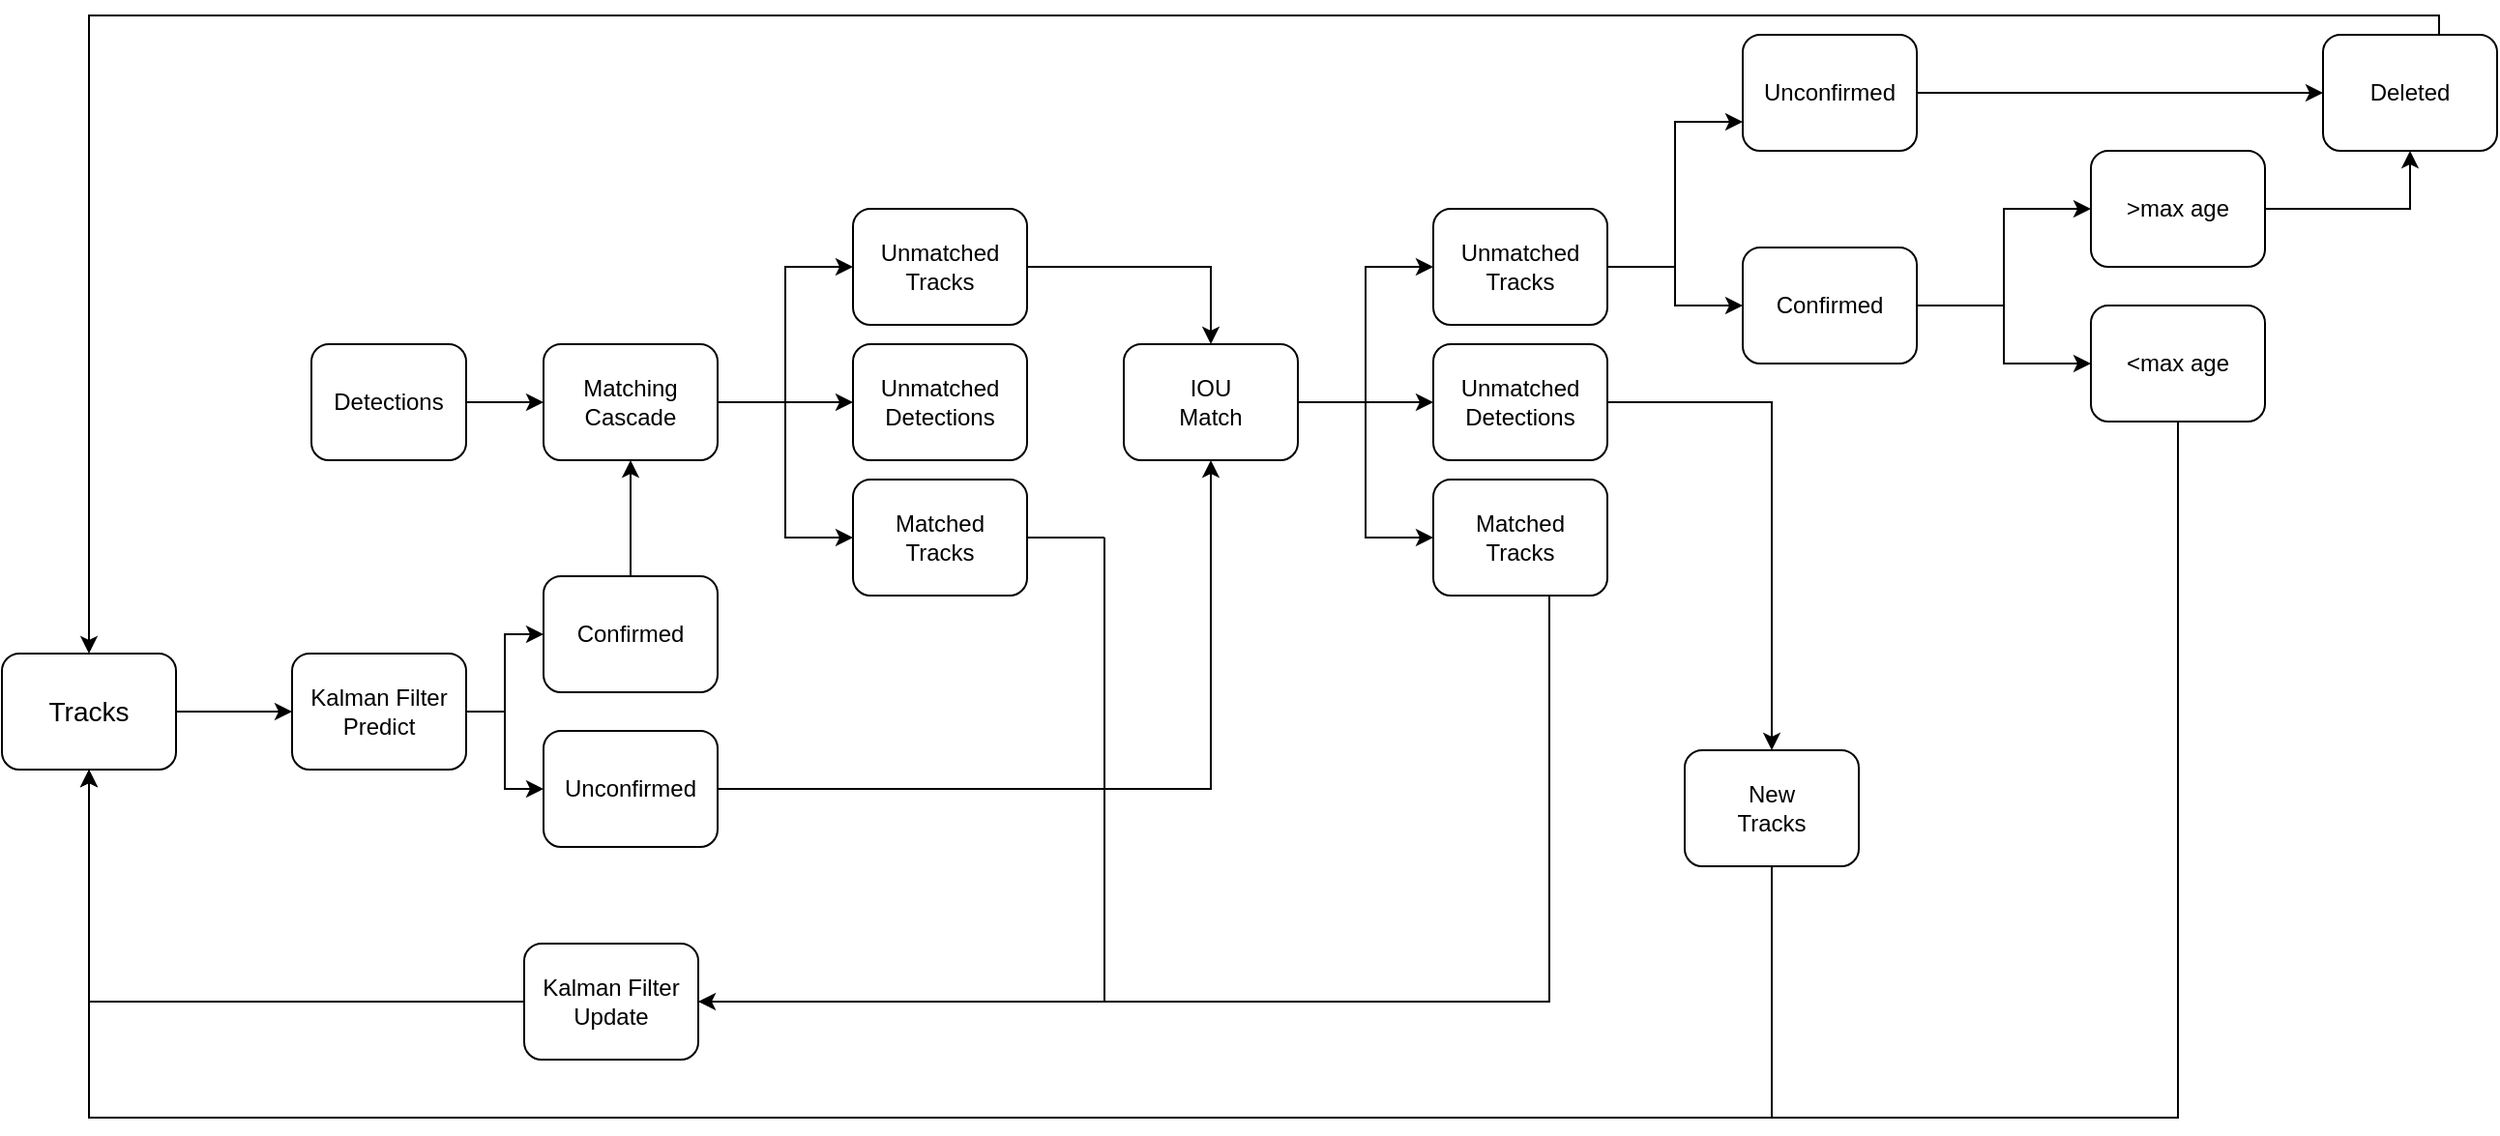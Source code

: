 <mxfile version="24.7.10">
  <diagram name="第 1 页" id="BfuhpY1atfN11ypJLnyV">
    <mxGraphModel dx="1893" dy="1900" grid="1" gridSize="10" guides="1" tooltips="1" connect="1" arrows="1" fold="1" page="1" pageScale="1" pageWidth="827" pageHeight="1169" math="0" shadow="0">
      <root>
        <mxCell id="0" />
        <mxCell id="1" parent="0" />
        <mxCell id="tf5tOp5ZgWKr3oPoaceN-20" style="edgeStyle=orthogonalEdgeStyle;rounded=0;orthogonalLoop=1;jettySize=auto;html=1;entryX=0;entryY=0.5;entryDx=0;entryDy=0;" edge="1" parent="1" source="tf5tOp5ZgWKr3oPoaceN-1" target="tf5tOp5ZgWKr3oPoaceN-2">
          <mxGeometry relative="1" as="geometry" />
        </mxCell>
        <mxCell id="tf5tOp5ZgWKr3oPoaceN-1" value="&lt;font style=&quot;font-size: 14px;&quot;&gt;Tracks&lt;/font&gt;" style="rounded=1;whiteSpace=wrap;html=1;" vertex="1" parent="1">
          <mxGeometry x="-10" y="290" width="90" height="60" as="geometry" />
        </mxCell>
        <mxCell id="tf5tOp5ZgWKr3oPoaceN-21" style="edgeStyle=orthogonalEdgeStyle;rounded=0;orthogonalLoop=1;jettySize=auto;html=1;entryX=0;entryY=0.5;entryDx=0;entryDy=0;" edge="1" parent="1" source="tf5tOp5ZgWKr3oPoaceN-2" target="tf5tOp5ZgWKr3oPoaceN-3">
          <mxGeometry relative="1" as="geometry" />
        </mxCell>
        <mxCell id="tf5tOp5ZgWKr3oPoaceN-22" style="edgeStyle=orthogonalEdgeStyle;rounded=0;orthogonalLoop=1;jettySize=auto;html=1;entryX=0;entryY=0.5;entryDx=0;entryDy=0;" edge="1" parent="1" source="tf5tOp5ZgWKr3oPoaceN-2" target="tf5tOp5ZgWKr3oPoaceN-4">
          <mxGeometry relative="1" as="geometry" />
        </mxCell>
        <mxCell id="tf5tOp5ZgWKr3oPoaceN-2" value="&lt;div align=&quot;center&quot;&gt;Kalman Filter &lt;br&gt;Predict&lt;/div&gt;" style="rounded=1;whiteSpace=wrap;html=1;align=center;" vertex="1" parent="1">
          <mxGeometry x="140" y="290" width="90" height="60" as="geometry" />
        </mxCell>
        <mxCell id="tf5tOp5ZgWKr3oPoaceN-59" style="edgeStyle=orthogonalEdgeStyle;rounded=0;orthogonalLoop=1;jettySize=auto;html=1;entryX=0.5;entryY=1;entryDx=0;entryDy=0;" edge="1" parent="1" source="tf5tOp5ZgWKr3oPoaceN-3" target="tf5tOp5ZgWKr3oPoaceN-6">
          <mxGeometry relative="1" as="geometry" />
        </mxCell>
        <mxCell id="tf5tOp5ZgWKr3oPoaceN-3" value="Confirmed" style="rounded=1;whiteSpace=wrap;html=1;align=center;" vertex="1" parent="1">
          <mxGeometry x="270" y="250" width="90" height="60" as="geometry" />
        </mxCell>
        <mxCell id="tf5tOp5ZgWKr3oPoaceN-48" style="edgeStyle=orthogonalEdgeStyle;rounded=0;orthogonalLoop=1;jettySize=auto;html=1;" edge="1" parent="1" source="tf5tOp5ZgWKr3oPoaceN-4" target="tf5tOp5ZgWKr3oPoaceN-10">
          <mxGeometry relative="1" as="geometry" />
        </mxCell>
        <mxCell id="tf5tOp5ZgWKr3oPoaceN-4" value="Unconfirmed" style="rounded=1;whiteSpace=wrap;html=1;align=center;" vertex="1" parent="1">
          <mxGeometry x="270" y="330" width="90" height="60" as="geometry" />
        </mxCell>
        <mxCell id="tf5tOp5ZgWKr3oPoaceN-31" style="edgeStyle=orthogonalEdgeStyle;rounded=0;orthogonalLoop=1;jettySize=auto;html=1;entryX=0;entryY=0.5;entryDx=0;entryDy=0;" edge="1" parent="1" source="tf5tOp5ZgWKr3oPoaceN-5" target="tf5tOp5ZgWKr3oPoaceN-6">
          <mxGeometry relative="1" as="geometry" />
        </mxCell>
        <mxCell id="tf5tOp5ZgWKr3oPoaceN-5" value="Detections" style="rounded=1;whiteSpace=wrap;html=1;align=center;" vertex="1" parent="1">
          <mxGeometry x="150" y="130" width="80" height="60" as="geometry" />
        </mxCell>
        <mxCell id="tf5tOp5ZgWKr3oPoaceN-28" style="edgeStyle=orthogonalEdgeStyle;rounded=0;orthogonalLoop=1;jettySize=auto;html=1;entryX=0;entryY=0.5;entryDx=0;entryDy=0;" edge="1" parent="1" source="tf5tOp5ZgWKr3oPoaceN-6" target="tf5tOp5ZgWKr3oPoaceN-8">
          <mxGeometry relative="1" as="geometry" />
        </mxCell>
        <mxCell id="tf5tOp5ZgWKr3oPoaceN-29" style="edgeStyle=orthogonalEdgeStyle;rounded=0;orthogonalLoop=1;jettySize=auto;html=1;entryX=0;entryY=0.5;entryDx=0;entryDy=0;" edge="1" parent="1" source="tf5tOp5ZgWKr3oPoaceN-6" target="tf5tOp5ZgWKr3oPoaceN-9">
          <mxGeometry relative="1" as="geometry" />
        </mxCell>
        <mxCell id="tf5tOp5ZgWKr3oPoaceN-30" style="edgeStyle=orthogonalEdgeStyle;rounded=0;orthogonalLoop=1;jettySize=auto;html=1;entryX=0;entryY=0.5;entryDx=0;entryDy=0;" edge="1" parent="1" source="tf5tOp5ZgWKr3oPoaceN-6" target="tf5tOp5ZgWKr3oPoaceN-7">
          <mxGeometry relative="1" as="geometry" />
        </mxCell>
        <mxCell id="tf5tOp5ZgWKr3oPoaceN-6" value="Matching&lt;br&gt;Cascade" style="rounded=1;whiteSpace=wrap;html=1;align=center;" vertex="1" parent="1">
          <mxGeometry x="270" y="130" width="90" height="60" as="geometry" />
        </mxCell>
        <mxCell id="tf5tOp5ZgWKr3oPoaceN-32" style="edgeStyle=orthogonalEdgeStyle;rounded=0;orthogonalLoop=1;jettySize=auto;html=1;entryX=0.5;entryY=0;entryDx=0;entryDy=0;" edge="1" parent="1" source="tf5tOp5ZgWKr3oPoaceN-7" target="tf5tOp5ZgWKr3oPoaceN-10">
          <mxGeometry relative="1" as="geometry" />
        </mxCell>
        <mxCell id="tf5tOp5ZgWKr3oPoaceN-7" value="&lt;div&gt;Unmatched&lt;/div&gt;&lt;div&gt;Tracks&lt;br&gt;&lt;/div&gt;" style="rounded=1;whiteSpace=wrap;html=1;align=center;" vertex="1" parent="1">
          <mxGeometry x="430" y="60" width="90" height="60" as="geometry" />
        </mxCell>
        <mxCell id="tf5tOp5ZgWKr3oPoaceN-8" value="&lt;div&gt;Unmatched&lt;/div&gt;&lt;div&gt;Detections&lt;br&gt;&lt;/div&gt;" style="rounded=1;whiteSpace=wrap;html=1;align=center;" vertex="1" parent="1">
          <mxGeometry x="430" y="130" width="90" height="60" as="geometry" />
        </mxCell>
        <mxCell id="tf5tOp5ZgWKr3oPoaceN-9" value="Matched&lt;br&gt;Tracks" style="rounded=1;whiteSpace=wrap;html=1;align=center;" vertex="1" parent="1">
          <mxGeometry x="430" y="200" width="90" height="60" as="geometry" />
        </mxCell>
        <mxCell id="tf5tOp5ZgWKr3oPoaceN-33" style="edgeStyle=orthogonalEdgeStyle;rounded=0;orthogonalLoop=1;jettySize=auto;html=1;entryX=0;entryY=0.5;entryDx=0;entryDy=0;" edge="1" parent="1" source="tf5tOp5ZgWKr3oPoaceN-10" target="tf5tOp5ZgWKr3oPoaceN-14">
          <mxGeometry relative="1" as="geometry" />
        </mxCell>
        <mxCell id="tf5tOp5ZgWKr3oPoaceN-34" style="edgeStyle=orthogonalEdgeStyle;rounded=0;orthogonalLoop=1;jettySize=auto;html=1;entryX=0;entryY=0.5;entryDx=0;entryDy=0;" edge="1" parent="1" source="tf5tOp5ZgWKr3oPoaceN-10" target="tf5tOp5ZgWKr3oPoaceN-13">
          <mxGeometry relative="1" as="geometry" />
        </mxCell>
        <mxCell id="tf5tOp5ZgWKr3oPoaceN-35" style="edgeStyle=orthogonalEdgeStyle;rounded=0;orthogonalLoop=1;jettySize=auto;html=1;entryX=0;entryY=0.5;entryDx=0;entryDy=0;" edge="1" parent="1" source="tf5tOp5ZgWKr3oPoaceN-10" target="tf5tOp5ZgWKr3oPoaceN-11">
          <mxGeometry relative="1" as="geometry" />
        </mxCell>
        <mxCell id="tf5tOp5ZgWKr3oPoaceN-10" value="IOU&lt;br&gt;Match" style="rounded=1;whiteSpace=wrap;html=1;align=center;" vertex="1" parent="1">
          <mxGeometry x="570" y="130" width="90" height="60" as="geometry" />
        </mxCell>
        <mxCell id="tf5tOp5ZgWKr3oPoaceN-46" style="edgeStyle=orthogonalEdgeStyle;rounded=0;orthogonalLoop=1;jettySize=auto;html=1;entryX=1;entryY=0.5;entryDx=0;entryDy=0;" edge="1" parent="1" source="tf5tOp5ZgWKr3oPoaceN-11" target="tf5tOp5ZgWKr3oPoaceN-12">
          <mxGeometry relative="1" as="geometry">
            <Array as="points">
              <mxPoint x="790" y="470" />
            </Array>
          </mxGeometry>
        </mxCell>
        <mxCell id="tf5tOp5ZgWKr3oPoaceN-11" value="Matched&lt;br&gt;Tracks" style="rounded=1;whiteSpace=wrap;html=1;align=center;" vertex="1" parent="1">
          <mxGeometry x="730" y="200" width="90" height="60" as="geometry" />
        </mxCell>
        <mxCell id="tf5tOp5ZgWKr3oPoaceN-47" style="edgeStyle=orthogonalEdgeStyle;rounded=0;orthogonalLoop=1;jettySize=auto;html=1;entryX=0.5;entryY=1;entryDx=0;entryDy=0;" edge="1" parent="1" source="tf5tOp5ZgWKr3oPoaceN-12" target="tf5tOp5ZgWKr3oPoaceN-1">
          <mxGeometry relative="1" as="geometry" />
        </mxCell>
        <mxCell id="tf5tOp5ZgWKr3oPoaceN-12" value="&lt;div&gt;Kalman Filter&lt;/div&gt;&lt;div&gt;Update&lt;br&gt;&lt;/div&gt;" style="rounded=1;whiteSpace=wrap;html=1;align=center;" vertex="1" parent="1">
          <mxGeometry x="260" y="440" width="90" height="60" as="geometry" />
        </mxCell>
        <mxCell id="tf5tOp5ZgWKr3oPoaceN-45" style="edgeStyle=orthogonalEdgeStyle;rounded=0;orthogonalLoop=1;jettySize=auto;html=1;" edge="1" parent="1" source="tf5tOp5ZgWKr3oPoaceN-13" target="tf5tOp5ZgWKr3oPoaceN-19">
          <mxGeometry relative="1" as="geometry" />
        </mxCell>
        <mxCell id="tf5tOp5ZgWKr3oPoaceN-13" value="&lt;div&gt;Unmatched&lt;/div&gt;&lt;div&gt;Detections&lt;br&gt;&lt;/div&gt;" style="rounded=1;whiteSpace=wrap;html=1;align=center;" vertex="1" parent="1">
          <mxGeometry x="730" y="130" width="90" height="60" as="geometry" />
        </mxCell>
        <mxCell id="tf5tOp5ZgWKr3oPoaceN-36" style="edgeStyle=orthogonalEdgeStyle;rounded=0;orthogonalLoop=1;jettySize=auto;html=1;entryX=0;entryY=0.75;entryDx=0;entryDy=0;" edge="1" parent="1" source="tf5tOp5ZgWKr3oPoaceN-14" target="tf5tOp5ZgWKr3oPoaceN-16">
          <mxGeometry relative="1" as="geometry" />
        </mxCell>
        <mxCell id="tf5tOp5ZgWKr3oPoaceN-37" style="edgeStyle=orthogonalEdgeStyle;rounded=0;orthogonalLoop=1;jettySize=auto;html=1;entryX=0;entryY=0.5;entryDx=0;entryDy=0;" edge="1" parent="1" source="tf5tOp5ZgWKr3oPoaceN-14" target="tf5tOp5ZgWKr3oPoaceN-15">
          <mxGeometry relative="1" as="geometry" />
        </mxCell>
        <mxCell id="tf5tOp5ZgWKr3oPoaceN-14" value="&lt;div&gt;Unmatched&lt;/div&gt;&lt;div&gt;Tracks&lt;br&gt;&lt;/div&gt;" style="rounded=1;whiteSpace=wrap;html=1;align=center;" vertex="1" parent="1">
          <mxGeometry x="730" y="60" width="90" height="60" as="geometry" />
        </mxCell>
        <mxCell id="tf5tOp5ZgWKr3oPoaceN-38" style="edgeStyle=orthogonalEdgeStyle;rounded=0;orthogonalLoop=1;jettySize=auto;html=1;entryX=0;entryY=0.5;entryDx=0;entryDy=0;" edge="1" parent="1" source="tf5tOp5ZgWKr3oPoaceN-15" target="tf5tOp5ZgWKr3oPoaceN-17">
          <mxGeometry relative="1" as="geometry" />
        </mxCell>
        <mxCell id="tf5tOp5ZgWKr3oPoaceN-39" style="edgeStyle=orthogonalEdgeStyle;rounded=0;orthogonalLoop=1;jettySize=auto;html=1;" edge="1" parent="1" source="tf5tOp5ZgWKr3oPoaceN-15" target="tf5tOp5ZgWKr3oPoaceN-18">
          <mxGeometry relative="1" as="geometry" />
        </mxCell>
        <mxCell id="tf5tOp5ZgWKr3oPoaceN-15" value="Confirmed" style="rounded=1;whiteSpace=wrap;html=1;align=center;" vertex="1" parent="1">
          <mxGeometry x="890" y="80" width="90" height="60" as="geometry" />
        </mxCell>
        <mxCell id="tf5tOp5ZgWKr3oPoaceN-42" style="edgeStyle=orthogonalEdgeStyle;rounded=0;orthogonalLoop=1;jettySize=auto;html=1;entryX=0;entryY=0.5;entryDx=0;entryDy=0;" edge="1" parent="1" source="tf5tOp5ZgWKr3oPoaceN-16" target="tf5tOp5ZgWKr3oPoaceN-40">
          <mxGeometry relative="1" as="geometry" />
        </mxCell>
        <mxCell id="tf5tOp5ZgWKr3oPoaceN-16" value="Unconfirmed" style="rounded=1;whiteSpace=wrap;html=1;align=center;" vertex="1" parent="1">
          <mxGeometry x="890" y="-30" width="90" height="60" as="geometry" />
        </mxCell>
        <mxCell id="tf5tOp5ZgWKr3oPoaceN-44" style="edgeStyle=orthogonalEdgeStyle;rounded=0;orthogonalLoop=1;jettySize=auto;html=1;entryX=0.5;entryY=1;entryDx=0;entryDy=0;" edge="1" parent="1" source="tf5tOp5ZgWKr3oPoaceN-17" target="tf5tOp5ZgWKr3oPoaceN-40">
          <mxGeometry relative="1" as="geometry" />
        </mxCell>
        <mxCell id="tf5tOp5ZgWKr3oPoaceN-17" value="&amp;gt;max age" style="rounded=1;whiteSpace=wrap;html=1;align=center;" vertex="1" parent="1">
          <mxGeometry x="1070" y="30" width="90" height="60" as="geometry" />
        </mxCell>
        <mxCell id="tf5tOp5ZgWKr3oPoaceN-54" style="edgeStyle=orthogonalEdgeStyle;rounded=0;orthogonalLoop=1;jettySize=auto;html=1;" edge="1" parent="1" source="tf5tOp5ZgWKr3oPoaceN-18" target="tf5tOp5ZgWKr3oPoaceN-1">
          <mxGeometry relative="1" as="geometry">
            <Array as="points">
              <mxPoint x="1115" y="530" />
              <mxPoint x="35" y="530" />
            </Array>
          </mxGeometry>
        </mxCell>
        <mxCell id="tf5tOp5ZgWKr3oPoaceN-18" value="&amp;lt;max age" style="rounded=1;whiteSpace=wrap;html=1;align=center;" vertex="1" parent="1">
          <mxGeometry x="1070" y="110" width="90" height="60" as="geometry" />
        </mxCell>
        <mxCell id="tf5tOp5ZgWKr3oPoaceN-19" value="New &lt;br&gt;Tracks" style="rounded=1;whiteSpace=wrap;html=1;align=center;" vertex="1" parent="1">
          <mxGeometry x="860" y="340" width="90" height="60" as="geometry" />
        </mxCell>
        <mxCell id="tf5tOp5ZgWKr3oPoaceN-60" style="edgeStyle=orthogonalEdgeStyle;rounded=0;orthogonalLoop=1;jettySize=auto;html=1;entryX=0.5;entryY=0;entryDx=0;entryDy=0;" edge="1" parent="1" source="tf5tOp5ZgWKr3oPoaceN-40" target="tf5tOp5ZgWKr3oPoaceN-1">
          <mxGeometry relative="1" as="geometry">
            <Array as="points">
              <mxPoint x="1250" y="-40" />
              <mxPoint x="35" y="-40" />
            </Array>
          </mxGeometry>
        </mxCell>
        <mxCell id="tf5tOp5ZgWKr3oPoaceN-40" value="Deleted" style="rounded=1;whiteSpace=wrap;html=1;align=center;" vertex="1" parent="1">
          <mxGeometry x="1190" y="-30" width="90" height="60" as="geometry" />
        </mxCell>
        <mxCell id="tf5tOp5ZgWKr3oPoaceN-52" value="" style="endArrow=none;html=1;rounded=0;exitX=1;exitY=0.5;exitDx=0;exitDy=0;" edge="1" parent="1" source="tf5tOp5ZgWKr3oPoaceN-12">
          <mxGeometry width="50" height="50" relative="1" as="geometry">
            <mxPoint x="350" y="495" as="sourcePoint" />
            <mxPoint x="560" y="230" as="targetPoint" />
            <Array as="points">
              <mxPoint x="560" y="470" />
              <mxPoint x="560" y="365" />
            </Array>
          </mxGeometry>
        </mxCell>
        <mxCell id="tf5tOp5ZgWKr3oPoaceN-53" value="" style="endArrow=none;html=1;rounded=0;exitX=1;exitY=0.5;exitDx=0;exitDy=0;" edge="1" parent="1" source="tf5tOp5ZgWKr3oPoaceN-9">
          <mxGeometry width="50" height="50" relative="1" as="geometry">
            <mxPoint x="570" y="220" as="sourcePoint" />
            <mxPoint x="560" y="230" as="targetPoint" />
          </mxGeometry>
        </mxCell>
        <mxCell id="tf5tOp5ZgWKr3oPoaceN-55" value="" style="endArrow=none;html=1;rounded=0;exitX=0.5;exitY=1;exitDx=0;exitDy=0;" edge="1" parent="1" source="tf5tOp5ZgWKr3oPoaceN-19">
          <mxGeometry width="50" height="50" relative="1" as="geometry">
            <mxPoint x="890" y="410" as="sourcePoint" />
            <mxPoint x="905" y="530" as="targetPoint" />
          </mxGeometry>
        </mxCell>
      </root>
    </mxGraphModel>
  </diagram>
</mxfile>
